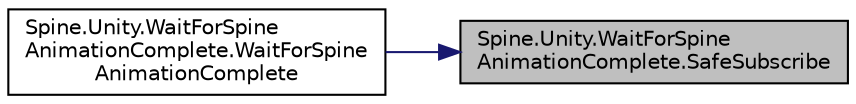 digraph "Spine.Unity.WaitForSpineAnimationComplete.SafeSubscribe"
{
 // LATEX_PDF_SIZE
  edge [fontname="Helvetica",fontsize="10",labelfontname="Helvetica",labelfontsize="10"];
  node [fontname="Helvetica",fontsize="10",shape=record];
  rankdir="RL";
  Node1 [label="Spine.Unity.WaitForSpine\lAnimationComplete.SafeSubscribe",height=0.2,width=0.4,color="black", fillcolor="grey75", style="filled", fontcolor="black",tooltip=" "];
  Node1 -> Node2 [dir="back",color="midnightblue",fontsize="10",style="solid",fontname="Helvetica"];
  Node2 [label="Spine.Unity.WaitForSpine\lAnimationComplete.WaitForSpine\lAnimationComplete",height=0.2,width=0.4,color="black", fillcolor="white", style="filled",URL="$class_spine_1_1_unity_1_1_wait_for_spine_animation_complete.html#ac26ffa9207a8521df6678062c86a97d5",tooltip=" "];
}
